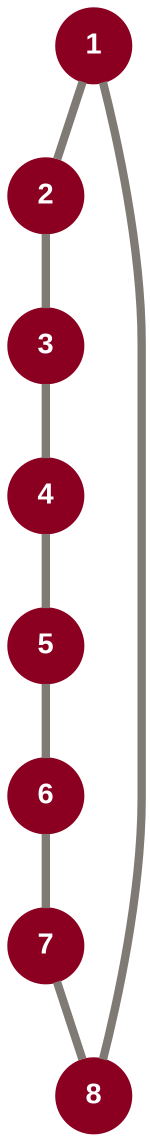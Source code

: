 graph graphname {
  forcelabels=true;
  node [shape=circle, fontname="arial bold", labelfontsize=12, fontcolor=white, color="#8B0021", style=filled, width=0.5, margin=0];
  edge [penwidth=4, color="#807A75"];
  1 [label=1, pos="-1.4,0!"];
  2 [label=2, pos="-1.4,2!"];
  3 [label=3, pos="0,3.4!"];
  4 [label=4, pos="2,3.4!"];
  5 [label=5, pos="3.4,2!"];
  6 [label=6, pos="3.4,0!"];
  7 [label=7, pos="2,-1.4!"];
  8 [label=8, pos="0,-1.4!"];
  1 -- 2;
  2 -- 3;
  3 -- 4;
  4 -- 5;
  5 -- 6;
  6 -- 7;
  7 -- 8;
  8 -- 1;
}
